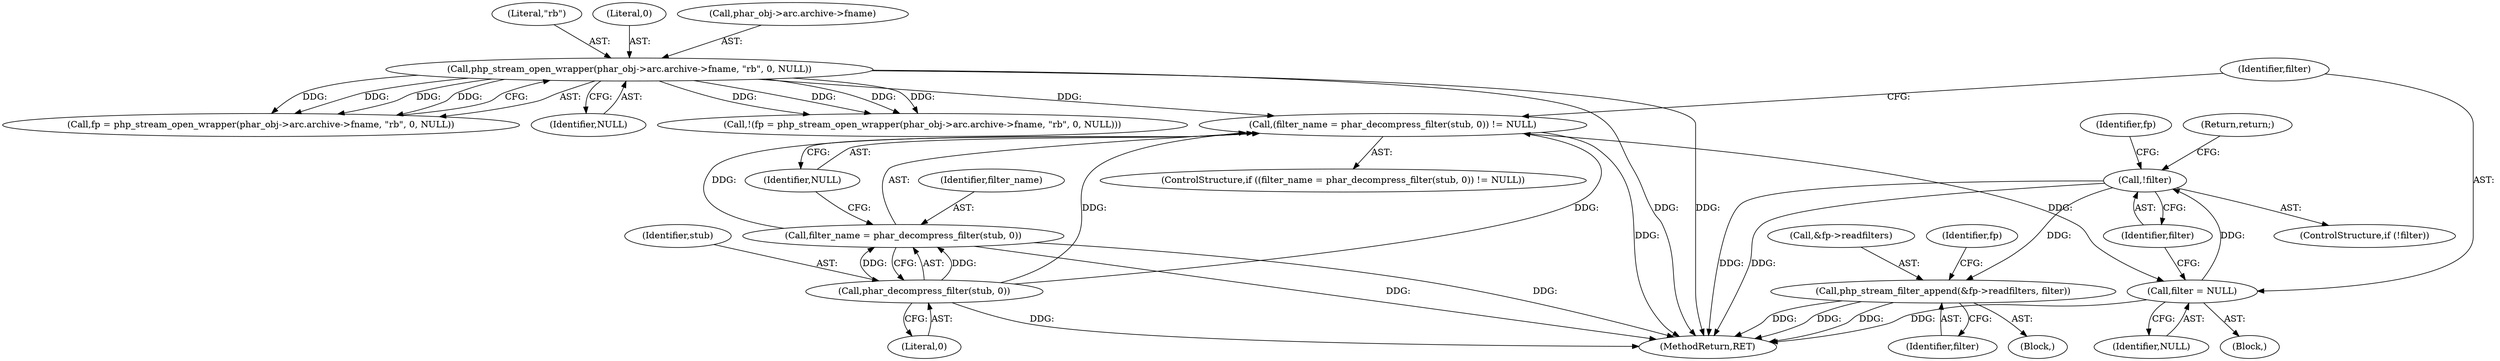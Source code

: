 digraph "0_php_bf58162ddf970f63502837f366930e44d6a992cf_5@pointer" {
"1000218" [label="(Call,!filter)"];
"1000214" [label="(Call,filter = NULL)"];
"1000204" [label="(Call,(filter_name = phar_decompress_filter(stub, 0)) != NULL)"];
"1000205" [label="(Call,filter_name = phar_decompress_filter(stub, 0))"];
"1000207" [label="(Call,phar_decompress_filter(stub, 0))"];
"1000182" [label="(Call,php_stream_open_wrapper(phar_obj->arc.archive->fname, \"rb\", 0, NULL))"];
"1000222" [label="(Call,php_stream_filter_append(&fp->readfilters, filter))"];
"1000209" [label="(Literal,0)"];
"1000227" [label="(Identifier,filter)"];
"1000204" [label="(Call,(filter_name = phar_decompress_filter(stub, 0)) != NULL)"];
"1000190" [label="(Literal,\"rb\")"];
"1000192" [label="(Identifier,NULL)"];
"1000218" [label="(Call,!filter)"];
"1000210" [label="(Identifier,NULL)"];
"1000203" [label="(ControlStructure,if ((filter_name = phar_decompress_filter(stub, 0)) != NULL))"];
"1000182" [label="(Call,php_stream_open_wrapper(phar_obj->arc.archive->fname, \"rb\", 0, NULL))"];
"1000230" [label="(Identifier,fp)"];
"1000191" [label="(Literal,0)"];
"1000251" [label="(MethodReturn,RET)"];
"1000219" [label="(Identifier,filter)"];
"1000217" [label="(ControlStructure,if (!filter))"];
"1000214" [label="(Call,filter = NULL)"];
"1000183" [label="(Call,phar_obj->arc.archive->fname)"];
"1000205" [label="(Call,filter_name = phar_decompress_filter(stub, 0))"];
"1000201" [label="(Block,)"];
"1000213" [label="(Block,)"];
"1000221" [label="(Return,return;)"];
"1000215" [label="(Identifier,filter)"];
"1000206" [label="(Identifier,filter_name)"];
"1000180" [label="(Call,fp = php_stream_open_wrapper(phar_obj->arc.archive->fname, \"rb\", 0, NULL))"];
"1000223" [label="(Call,&fp->readfilters)"];
"1000225" [label="(Identifier,fp)"];
"1000208" [label="(Identifier,stub)"];
"1000216" [label="(Identifier,NULL)"];
"1000179" [label="(Call,!(fp = php_stream_open_wrapper(phar_obj->arc.archive->fname, \"rb\", 0, NULL)))"];
"1000222" [label="(Call,php_stream_filter_append(&fp->readfilters, filter))"];
"1000207" [label="(Call,phar_decompress_filter(stub, 0))"];
"1000218" -> "1000217"  [label="AST: "];
"1000218" -> "1000219"  [label="CFG: "];
"1000219" -> "1000218"  [label="AST: "];
"1000221" -> "1000218"  [label="CFG: "];
"1000225" -> "1000218"  [label="CFG: "];
"1000218" -> "1000251"  [label="DDG: "];
"1000218" -> "1000251"  [label="DDG: "];
"1000214" -> "1000218"  [label="DDG: "];
"1000218" -> "1000222"  [label="DDG: "];
"1000214" -> "1000213"  [label="AST: "];
"1000214" -> "1000216"  [label="CFG: "];
"1000215" -> "1000214"  [label="AST: "];
"1000216" -> "1000214"  [label="AST: "];
"1000219" -> "1000214"  [label="CFG: "];
"1000214" -> "1000251"  [label="DDG: "];
"1000204" -> "1000214"  [label="DDG: "];
"1000204" -> "1000203"  [label="AST: "];
"1000204" -> "1000210"  [label="CFG: "];
"1000205" -> "1000204"  [label="AST: "];
"1000210" -> "1000204"  [label="AST: "];
"1000215" -> "1000204"  [label="CFG: "];
"1000204" -> "1000251"  [label="DDG: "];
"1000205" -> "1000204"  [label="DDG: "];
"1000207" -> "1000204"  [label="DDG: "];
"1000207" -> "1000204"  [label="DDG: "];
"1000182" -> "1000204"  [label="DDG: "];
"1000205" -> "1000207"  [label="CFG: "];
"1000206" -> "1000205"  [label="AST: "];
"1000207" -> "1000205"  [label="AST: "];
"1000210" -> "1000205"  [label="CFG: "];
"1000205" -> "1000251"  [label="DDG: "];
"1000205" -> "1000251"  [label="DDG: "];
"1000207" -> "1000205"  [label="DDG: "];
"1000207" -> "1000205"  [label="DDG: "];
"1000207" -> "1000209"  [label="CFG: "];
"1000208" -> "1000207"  [label="AST: "];
"1000209" -> "1000207"  [label="AST: "];
"1000207" -> "1000251"  [label="DDG: "];
"1000182" -> "1000180"  [label="AST: "];
"1000182" -> "1000192"  [label="CFG: "];
"1000183" -> "1000182"  [label="AST: "];
"1000190" -> "1000182"  [label="AST: "];
"1000191" -> "1000182"  [label="AST: "];
"1000192" -> "1000182"  [label="AST: "];
"1000180" -> "1000182"  [label="CFG: "];
"1000182" -> "1000251"  [label="DDG: "];
"1000182" -> "1000251"  [label="DDG: "];
"1000182" -> "1000179"  [label="DDG: "];
"1000182" -> "1000179"  [label="DDG: "];
"1000182" -> "1000179"  [label="DDG: "];
"1000182" -> "1000179"  [label="DDG: "];
"1000182" -> "1000180"  [label="DDG: "];
"1000182" -> "1000180"  [label="DDG: "];
"1000182" -> "1000180"  [label="DDG: "];
"1000182" -> "1000180"  [label="DDG: "];
"1000222" -> "1000201"  [label="AST: "];
"1000222" -> "1000227"  [label="CFG: "];
"1000223" -> "1000222"  [label="AST: "];
"1000227" -> "1000222"  [label="AST: "];
"1000230" -> "1000222"  [label="CFG: "];
"1000222" -> "1000251"  [label="DDG: "];
"1000222" -> "1000251"  [label="DDG: "];
"1000222" -> "1000251"  [label="DDG: "];
}
